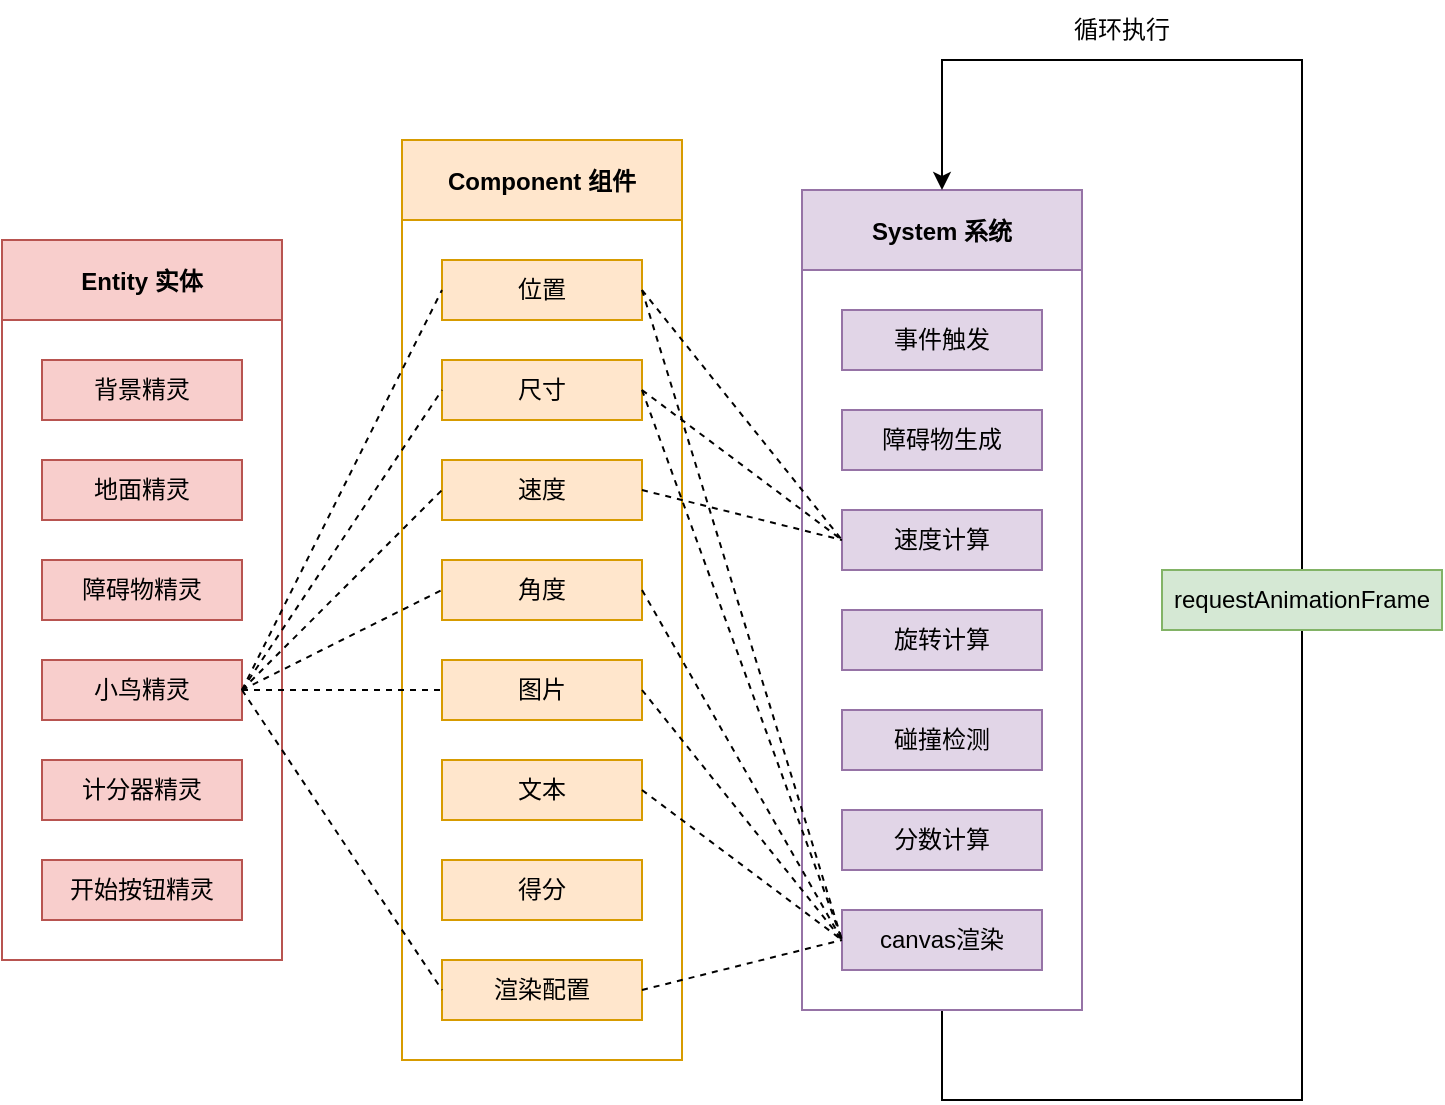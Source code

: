 <mxfile version="21.2.8" type="device">
  <diagram name="Flappy Bird" id="e7e014a7-5840-1c2e-5031-d8a46d1fe8dd">
    <mxGraphModel dx="915" dy="659" grid="1" gridSize="10" guides="1" tooltips="1" connect="1" arrows="1" fold="1" page="1" pageScale="1" pageWidth="827" pageHeight="1169" background="#ffffff" math="0" shadow="0">
      <root>
        <mxCell id="0" />
        <mxCell id="1" parent="0" />
        <mxCell id="xNEL1DP7AEfZNfFO2z0W-1" value="Entity 实体" style="swimlane;startSize=40;fillColor=#f8cecc;strokeColor=#b85450;swimlaneFillColor=none;sketch=0;" parent="1" vertex="1">
          <mxGeometry x="80" y="210" width="140" height="360" as="geometry" />
        </mxCell>
        <mxCell id="xNEL1DP7AEfZNfFO2z0W-4" value="背景精灵" style="rounded=0;whiteSpace=wrap;html=1;sketch=0;fillColor=#f8cecc;strokeColor=#b85450;" parent="xNEL1DP7AEfZNfFO2z0W-1" vertex="1">
          <mxGeometry x="20" y="60" width="100" height="30" as="geometry" />
        </mxCell>
        <mxCell id="xNEL1DP7AEfZNfFO2z0W-5" value="地面精灵" style="rounded=0;whiteSpace=wrap;html=1;sketch=0;fillColor=#f8cecc;strokeColor=#b85450;" parent="xNEL1DP7AEfZNfFO2z0W-1" vertex="1">
          <mxGeometry x="20" y="110" width="100" height="30" as="geometry" />
        </mxCell>
        <mxCell id="xNEL1DP7AEfZNfFO2z0W-6" value="障碍物精灵" style="rounded=0;whiteSpace=wrap;html=1;sketch=0;fillColor=#f8cecc;strokeColor=#b85450;" parent="xNEL1DP7AEfZNfFO2z0W-1" vertex="1">
          <mxGeometry x="20" y="160" width="100" height="30" as="geometry" />
        </mxCell>
        <mxCell id="xNEL1DP7AEfZNfFO2z0W-7" value="小鸟精灵" style="rounded=0;whiteSpace=wrap;html=1;sketch=0;fillColor=#f8cecc;strokeColor=#b85450;" parent="xNEL1DP7AEfZNfFO2z0W-1" vertex="1">
          <mxGeometry x="20" y="210" width="100" height="30" as="geometry" />
        </mxCell>
        <mxCell id="xNEL1DP7AEfZNfFO2z0W-8" value="计分器精灵" style="rounded=0;whiteSpace=wrap;html=1;sketch=0;fillColor=#f8cecc;strokeColor=#b85450;" parent="xNEL1DP7AEfZNfFO2z0W-1" vertex="1">
          <mxGeometry x="20" y="260" width="100" height="30" as="geometry" />
        </mxCell>
        <mxCell id="xNEL1DP7AEfZNfFO2z0W-9" value="开始按钮精灵" style="rounded=0;whiteSpace=wrap;html=1;sketch=0;fillColor=#f8cecc;strokeColor=#b85450;" parent="xNEL1DP7AEfZNfFO2z0W-1" vertex="1">
          <mxGeometry x="20" y="310" width="100" height="30" as="geometry" />
        </mxCell>
        <mxCell id="xNEL1DP7AEfZNfFO2z0W-2" value="Component 组件" style="swimlane;startSize=40;fillColor=#ffe6cc;strokeColor=#d79b00;swimlaneFillColor=none;sketch=0;" parent="1" vertex="1">
          <mxGeometry x="280" y="160" width="140" height="460" as="geometry" />
        </mxCell>
        <mxCell id="xNEL1DP7AEfZNfFO2z0W-10" value="位置" style="rounded=0;whiteSpace=wrap;html=1;sketch=0;fillColor=#ffe6cc;strokeColor=#d79b00;glass=0;" parent="xNEL1DP7AEfZNfFO2z0W-2" vertex="1">
          <mxGeometry x="20" y="60" width="100" height="30" as="geometry" />
        </mxCell>
        <mxCell id="xNEL1DP7AEfZNfFO2z0W-11" value="尺寸" style="rounded=0;whiteSpace=wrap;html=1;sketch=0;fillColor=#ffe6cc;strokeColor=#d79b00;" parent="xNEL1DP7AEfZNfFO2z0W-2" vertex="1">
          <mxGeometry x="20" y="110" width="100" height="30" as="geometry" />
        </mxCell>
        <mxCell id="xNEL1DP7AEfZNfFO2z0W-12" value="速度" style="rounded=0;whiteSpace=wrap;html=1;sketch=0;fillColor=#ffe6cc;strokeColor=#d79b00;" parent="xNEL1DP7AEfZNfFO2z0W-2" vertex="1">
          <mxGeometry x="20" y="160" width="100" height="30" as="geometry" />
        </mxCell>
        <mxCell id="xNEL1DP7AEfZNfFO2z0W-13" value="角度" style="rounded=0;whiteSpace=wrap;html=1;sketch=0;fillColor=#ffe6cc;strokeColor=#d79b00;" parent="xNEL1DP7AEfZNfFO2z0W-2" vertex="1">
          <mxGeometry x="20" y="210" width="100" height="30" as="geometry" />
        </mxCell>
        <mxCell id="xNEL1DP7AEfZNfFO2z0W-14" value="图片" style="rounded=0;whiteSpace=wrap;html=1;sketch=0;fillColor=#ffe6cc;strokeColor=#d79b00;" parent="xNEL1DP7AEfZNfFO2z0W-2" vertex="1">
          <mxGeometry x="20" y="260" width="100" height="30" as="geometry" />
        </mxCell>
        <mxCell id="xNEL1DP7AEfZNfFO2z0W-15" value="文本" style="rounded=0;whiteSpace=wrap;html=1;sketch=0;fillColor=#ffe6cc;strokeColor=#d79b00;" parent="xNEL1DP7AEfZNfFO2z0W-2" vertex="1">
          <mxGeometry x="20" y="310" width="100" height="30" as="geometry" />
        </mxCell>
        <mxCell id="xNEL1DP7AEfZNfFO2z0W-16" value="得分" style="rounded=0;whiteSpace=wrap;html=1;sketch=0;fillColor=#ffe6cc;strokeColor=#d79b00;" parent="xNEL1DP7AEfZNfFO2z0W-2" vertex="1">
          <mxGeometry x="20" y="360" width="100" height="30" as="geometry" />
        </mxCell>
        <mxCell id="xNEL1DP7AEfZNfFO2z0W-17" value="渲染配置" style="rounded=0;whiteSpace=wrap;html=1;sketch=0;fillColor=#ffe6cc;strokeColor=#d79b00;" parent="xNEL1DP7AEfZNfFO2z0W-2" vertex="1">
          <mxGeometry x="20" y="410" width="100" height="30" as="geometry" />
        </mxCell>
        <mxCell id="xNEL1DP7AEfZNfFO2z0W-54" style="edgeStyle=elbowEdgeStyle;rounded=0;orthogonalLoop=1;jettySize=auto;elbow=vertical;html=1;exitX=0.5;exitY=1;exitDx=0;exitDy=0;entryX=0.5;entryY=1;entryDx=0;entryDy=0;fontSize=11;endArrow=none;endFill=0;strokeColor=#000000;strokeWidth=1;" parent="1" source="xNEL1DP7AEfZNfFO2z0W-3" target="xNEL1DP7AEfZNfFO2z0W-52" edge="1">
          <mxGeometry relative="1" as="geometry">
            <Array as="points">
              <mxPoint x="640" y="640" />
            </Array>
          </mxGeometry>
        </mxCell>
        <mxCell id="xNEL1DP7AEfZNfFO2z0W-3" value="System 系统" style="swimlane;startSize=40;fillColor=#e1d5e7;strokeColor=#9673a6;swimlaneFillColor=none;sketch=0;" parent="1" vertex="1">
          <mxGeometry x="480" y="185" width="140" height="410" as="geometry" />
        </mxCell>
        <mxCell id="xNEL1DP7AEfZNfFO2z0W-36" value="事件触发" style="rounded=0;whiteSpace=wrap;html=1;sketch=0;fillColor=#e1d5e7;strokeColor=#9673a6;" parent="xNEL1DP7AEfZNfFO2z0W-3" vertex="1">
          <mxGeometry x="20" y="60" width="100" height="30" as="geometry" />
        </mxCell>
        <mxCell id="xNEL1DP7AEfZNfFO2z0W-37" value="障碍物生成" style="rounded=0;whiteSpace=wrap;html=1;sketch=0;fillColor=#e1d5e7;strokeColor=#9673a6;" parent="xNEL1DP7AEfZNfFO2z0W-3" vertex="1">
          <mxGeometry x="20" y="110" width="100" height="30" as="geometry" />
        </mxCell>
        <mxCell id="xNEL1DP7AEfZNfFO2z0W-38" value="速度计算" style="rounded=0;whiteSpace=wrap;html=1;sketch=0;fillColor=#e1d5e7;strokeColor=#9673a6;" parent="xNEL1DP7AEfZNfFO2z0W-3" vertex="1">
          <mxGeometry x="20" y="160" width="100" height="30" as="geometry" />
        </mxCell>
        <mxCell id="xNEL1DP7AEfZNfFO2z0W-39" value="旋转计算" style="rounded=0;whiteSpace=wrap;html=1;sketch=0;fillColor=#e1d5e7;strokeColor=#9673a6;" parent="xNEL1DP7AEfZNfFO2z0W-3" vertex="1">
          <mxGeometry x="20" y="210" width="100" height="30" as="geometry" />
        </mxCell>
        <mxCell id="xNEL1DP7AEfZNfFO2z0W-40" value="碰撞检测" style="rounded=0;whiteSpace=wrap;html=1;sketch=0;fillColor=#e1d5e7;strokeColor=#9673a6;" parent="xNEL1DP7AEfZNfFO2z0W-3" vertex="1">
          <mxGeometry x="20" y="260" width="100" height="30" as="geometry" />
        </mxCell>
        <mxCell id="xNEL1DP7AEfZNfFO2z0W-41" value="分数计算" style="rounded=0;whiteSpace=wrap;html=1;sketch=0;fillColor=#e1d5e7;strokeColor=#9673a6;" parent="xNEL1DP7AEfZNfFO2z0W-3" vertex="1">
          <mxGeometry x="20" y="310" width="100" height="30" as="geometry" />
        </mxCell>
        <mxCell id="xNEL1DP7AEfZNfFO2z0W-42" value="canvas渲染" style="rounded=0;whiteSpace=wrap;html=1;sketch=0;fillColor=#e1d5e7;strokeColor=#9673a6;" parent="xNEL1DP7AEfZNfFO2z0W-3" vertex="1">
          <mxGeometry x="20" y="360" width="100" height="30" as="geometry" />
        </mxCell>
        <mxCell id="xNEL1DP7AEfZNfFO2z0W-25" style="rounded=0;orthogonalLoop=1;jettySize=auto;html=1;exitX=1;exitY=0.5;exitDx=0;exitDy=0;entryX=0;entryY=0.5;entryDx=0;entryDy=0;fontSize=11;endArrow=none;endFill=0;strokeColor=#000000;strokeWidth=1;dashed=1;" parent="1" source="xNEL1DP7AEfZNfFO2z0W-7" target="xNEL1DP7AEfZNfFO2z0W-10" edge="1">
          <mxGeometry relative="1" as="geometry" />
        </mxCell>
        <mxCell id="xNEL1DP7AEfZNfFO2z0W-30" style="rounded=0;orthogonalLoop=1;jettySize=auto;html=1;exitX=1;exitY=0.5;exitDx=0;exitDy=0;entryX=0;entryY=0.5;entryDx=0;entryDy=0;fontSize=11;endArrow=none;endFill=0;strokeColor=#000000;strokeWidth=1;dashed=1;" parent="1" source="xNEL1DP7AEfZNfFO2z0W-7" target="xNEL1DP7AEfZNfFO2z0W-13" edge="1">
          <mxGeometry relative="1" as="geometry" />
        </mxCell>
        <mxCell id="xNEL1DP7AEfZNfFO2z0W-31" style="rounded=0;orthogonalLoop=1;jettySize=auto;html=1;exitX=1;exitY=0.5;exitDx=0;exitDy=0;entryX=0;entryY=0.5;entryDx=0;entryDy=0;fontSize=11;endArrow=none;endFill=0;strokeColor=#000000;strokeWidth=1;dashed=1;" parent="1" source="xNEL1DP7AEfZNfFO2z0W-7" target="xNEL1DP7AEfZNfFO2z0W-14" edge="1">
          <mxGeometry relative="1" as="geometry" />
        </mxCell>
        <mxCell id="xNEL1DP7AEfZNfFO2z0W-33" style="rounded=0;orthogonalLoop=1;jettySize=auto;html=1;exitX=1;exitY=0.5;exitDx=0;exitDy=0;entryX=0;entryY=0.5;entryDx=0;entryDy=0;fontSize=11;endArrow=none;endFill=0;strokeColor=#000000;strokeWidth=1;dashed=1;" parent="1" source="xNEL1DP7AEfZNfFO2z0W-7" target="xNEL1DP7AEfZNfFO2z0W-17" edge="1">
          <mxGeometry relative="1" as="geometry" />
        </mxCell>
        <mxCell id="xNEL1DP7AEfZNfFO2z0W-34" style="edgeStyle=none;rounded=0;orthogonalLoop=1;jettySize=auto;html=1;exitX=1;exitY=0.5;exitDx=0;exitDy=0;entryX=0;entryY=0.5;entryDx=0;entryDy=0;fontSize=11;endArrow=none;endFill=0;strokeColor=#000000;strokeWidth=1;dashed=1;" parent="1" source="xNEL1DP7AEfZNfFO2z0W-7" target="xNEL1DP7AEfZNfFO2z0W-11" edge="1">
          <mxGeometry relative="1" as="geometry" />
        </mxCell>
        <mxCell id="xNEL1DP7AEfZNfFO2z0W-35" style="edgeStyle=none;rounded=0;orthogonalLoop=1;jettySize=auto;html=1;exitX=1;exitY=0.5;exitDx=0;exitDy=0;entryX=0;entryY=0.5;entryDx=0;entryDy=0;fontSize=11;endArrow=none;endFill=0;strokeColor=#000000;strokeWidth=1;dashed=1;" parent="1" source="xNEL1DP7AEfZNfFO2z0W-7" target="xNEL1DP7AEfZNfFO2z0W-12" edge="1">
          <mxGeometry relative="1" as="geometry" />
        </mxCell>
        <mxCell id="xNEL1DP7AEfZNfFO2z0W-43" style="rounded=0;orthogonalLoop=1;jettySize=auto;html=1;exitX=1;exitY=0.5;exitDx=0;exitDy=0;entryX=0;entryY=0.5;entryDx=0;entryDy=0;dashed=1;fontSize=11;endArrow=none;endFill=0;strokeColor=#000000;strokeWidth=1;" parent="1" source="xNEL1DP7AEfZNfFO2z0W-10" target="xNEL1DP7AEfZNfFO2z0W-38" edge="1">
          <mxGeometry relative="1" as="geometry" />
        </mxCell>
        <mxCell id="xNEL1DP7AEfZNfFO2z0W-44" style="edgeStyle=none;rounded=0;orthogonalLoop=1;jettySize=auto;html=1;exitX=1;exitY=0.5;exitDx=0;exitDy=0;entryX=0;entryY=0.5;entryDx=0;entryDy=0;dashed=1;fontSize=11;endArrow=none;endFill=0;strokeColor=#000000;strokeWidth=1;" parent="1" source="xNEL1DP7AEfZNfFO2z0W-11" target="xNEL1DP7AEfZNfFO2z0W-38" edge="1">
          <mxGeometry relative="1" as="geometry" />
        </mxCell>
        <mxCell id="xNEL1DP7AEfZNfFO2z0W-45" style="edgeStyle=none;rounded=0;orthogonalLoop=1;jettySize=auto;html=1;exitX=1;exitY=0.5;exitDx=0;exitDy=0;entryX=0;entryY=0.5;entryDx=0;entryDy=0;dashed=1;fontSize=11;endArrow=none;endFill=0;strokeColor=#000000;strokeWidth=1;" parent="1" source="xNEL1DP7AEfZNfFO2z0W-12" target="xNEL1DP7AEfZNfFO2z0W-38" edge="1">
          <mxGeometry relative="1" as="geometry" />
        </mxCell>
        <mxCell id="xNEL1DP7AEfZNfFO2z0W-46" style="edgeStyle=none;rounded=0;orthogonalLoop=1;jettySize=auto;html=1;exitX=1;exitY=0.5;exitDx=0;exitDy=0;entryX=0;entryY=0.5;entryDx=0;entryDy=0;dashed=1;fontSize=11;endArrow=none;endFill=0;strokeColor=#000000;strokeWidth=1;" parent="1" source="xNEL1DP7AEfZNfFO2z0W-10" target="xNEL1DP7AEfZNfFO2z0W-42" edge="1">
          <mxGeometry relative="1" as="geometry" />
        </mxCell>
        <mxCell id="xNEL1DP7AEfZNfFO2z0W-47" style="edgeStyle=none;rounded=0;orthogonalLoop=1;jettySize=auto;html=1;exitX=1;exitY=0.5;exitDx=0;exitDy=0;entryX=0;entryY=0.5;entryDx=0;entryDy=0;dashed=1;fontSize=11;endArrow=none;endFill=0;strokeColor=#000000;strokeWidth=1;" parent="1" source="xNEL1DP7AEfZNfFO2z0W-11" target="xNEL1DP7AEfZNfFO2z0W-42" edge="1">
          <mxGeometry relative="1" as="geometry" />
        </mxCell>
        <mxCell id="xNEL1DP7AEfZNfFO2z0W-48" style="edgeStyle=none;rounded=0;orthogonalLoop=1;jettySize=auto;html=1;exitX=1;exitY=0.5;exitDx=0;exitDy=0;entryX=0;entryY=0.5;entryDx=0;entryDy=0;dashed=1;fontSize=11;endArrow=none;endFill=0;strokeColor=#000000;strokeWidth=1;" parent="1" source="xNEL1DP7AEfZNfFO2z0W-13" target="xNEL1DP7AEfZNfFO2z0W-42" edge="1">
          <mxGeometry relative="1" as="geometry" />
        </mxCell>
        <mxCell id="xNEL1DP7AEfZNfFO2z0W-49" style="edgeStyle=none;rounded=0;orthogonalLoop=1;jettySize=auto;html=1;exitX=1;exitY=0.5;exitDx=0;exitDy=0;entryX=0;entryY=0.5;entryDx=0;entryDy=0;dashed=1;fontSize=11;endArrow=none;endFill=0;strokeColor=#000000;strokeWidth=1;" parent="1" source="xNEL1DP7AEfZNfFO2z0W-14" target="xNEL1DP7AEfZNfFO2z0W-42" edge="1">
          <mxGeometry relative="1" as="geometry" />
        </mxCell>
        <mxCell id="xNEL1DP7AEfZNfFO2z0W-50" style="edgeStyle=none;rounded=0;orthogonalLoop=1;jettySize=auto;html=1;exitX=1;exitY=0.5;exitDx=0;exitDy=0;entryX=0;entryY=0.5;entryDx=0;entryDy=0;dashed=1;fontSize=11;endArrow=none;endFill=0;strokeColor=#000000;strokeWidth=1;" parent="1" source="xNEL1DP7AEfZNfFO2z0W-15" target="xNEL1DP7AEfZNfFO2z0W-42" edge="1">
          <mxGeometry relative="1" as="geometry" />
        </mxCell>
        <mxCell id="xNEL1DP7AEfZNfFO2z0W-51" style="edgeStyle=none;rounded=0;orthogonalLoop=1;jettySize=auto;html=1;exitX=1;exitY=0.5;exitDx=0;exitDy=0;entryX=0;entryY=0.5;entryDx=0;entryDy=0;dashed=1;fontSize=11;endArrow=none;endFill=0;strokeColor=#000000;strokeWidth=1;" parent="1" source="xNEL1DP7AEfZNfFO2z0W-17" target="xNEL1DP7AEfZNfFO2z0W-42" edge="1">
          <mxGeometry relative="1" as="geometry" />
        </mxCell>
        <mxCell id="xNEL1DP7AEfZNfFO2z0W-53" style="edgeStyle=elbowEdgeStyle;rounded=0;orthogonalLoop=1;jettySize=auto;html=1;exitX=0.5;exitY=0;exitDx=0;exitDy=0;entryX=0.5;entryY=0;entryDx=0;entryDy=0;fontSize=11;endArrow=classic;endFill=1;strokeColor=#000000;strokeWidth=1;elbow=vertical;" parent="1" source="xNEL1DP7AEfZNfFO2z0W-52" target="xNEL1DP7AEfZNfFO2z0W-3" edge="1">
          <mxGeometry relative="1" as="geometry">
            <Array as="points">
              <mxPoint x="640" y="120" />
            </Array>
          </mxGeometry>
        </mxCell>
        <mxCell id="xNEL1DP7AEfZNfFO2z0W-52" value="requestAnimationFrame" style="rounded=0;whiteSpace=wrap;html=1;sketch=0;fillColor=#d5e8d4;strokeColor=#82b366;" parent="1" vertex="1">
          <mxGeometry x="660" y="375" width="140" height="30" as="geometry" />
        </mxCell>
        <mxCell id="xNEL1DP7AEfZNfFO2z0W-57" value="循环执行" style="text;html=1;strokeColor=none;fillColor=none;align=center;verticalAlign=middle;whiteSpace=wrap;rounded=0;glass=0;sketch=1;fontSize=12;" parent="1" vertex="1">
          <mxGeometry x="610" y="90" width="60" height="30" as="geometry" />
        </mxCell>
      </root>
    </mxGraphModel>
  </diagram>
</mxfile>
